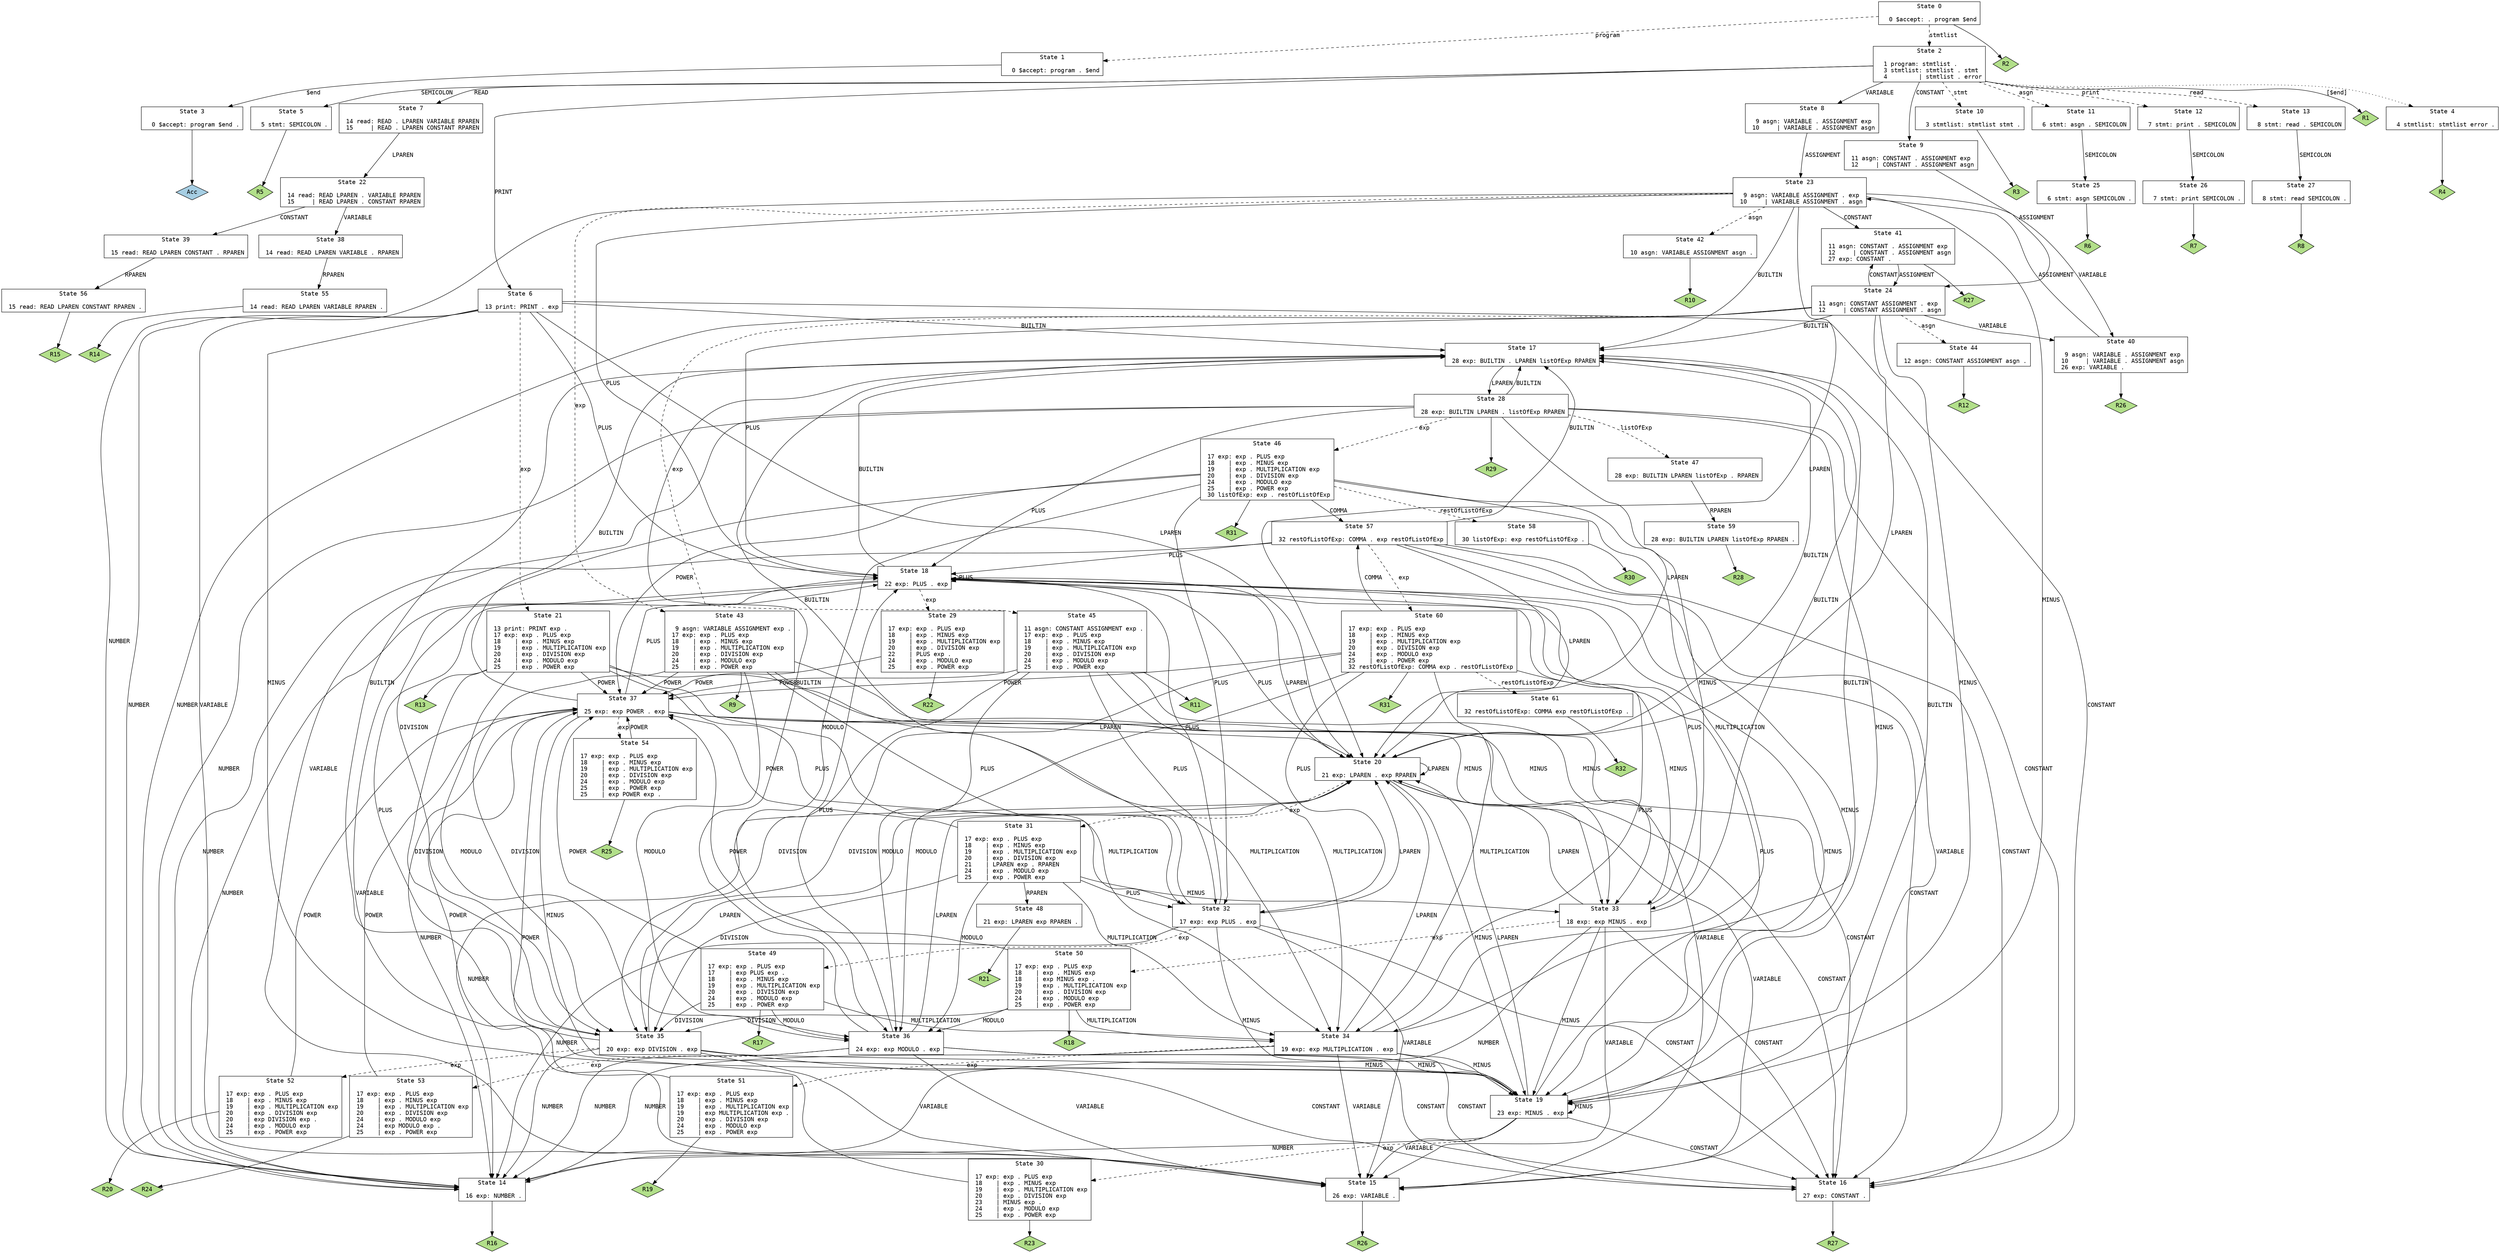 // Generated by GNU Bison 3.0.2.
// Report bugs to <bug-bison@gnu.org>.
// Home page: <http://www.gnu.org/software/bison/>.

digraph "interpreter.y"
{
  node [fontname = courier, shape = box, colorscheme = paired6]
  edge [fontname = courier]

  0 [label="State 0\n\l  0 $accept: . program $end\l"]
  0 -> 1 [style=dashed label="program"]
  0 -> 2 [style=dashed label="stmtlist"]
  0 -> "0R2" [style=solid]
 "0R2" [label="R2", fillcolor=3, shape=diamond, style=filled]
  1 [label="State 1\n\l  0 $accept: program . $end\l"]
  1 -> 3 [style=solid label="$end"]
  2 [label="State 2\n\l  1 program: stmtlist .\l  3 stmtlist: stmtlist . stmt\l  4         | stmtlist . error\l"]
  2 -> 4 [style=dotted]
  2 -> 5 [style=solid label="SEMICOLON"]
  2 -> 6 [style=solid label="PRINT"]
  2 -> 7 [style=solid label="READ"]
  2 -> 8 [style=solid label="VARIABLE"]
  2 -> 9 [style=solid label="CONSTANT"]
  2 -> 10 [style=dashed label="stmt"]
  2 -> 11 [style=dashed label="asgn"]
  2 -> 12 [style=dashed label="print"]
  2 -> 13 [style=dashed label="read"]
  2 -> "2R1" [label="[$end]", style=solid]
 "2R1" [label="R1", fillcolor=3, shape=diamond, style=filled]
  3 [label="State 3\n\l  0 $accept: program $end .\l"]
  3 -> "3R0" [style=solid]
 "3R0" [label="Acc", fillcolor=1, shape=diamond, style=filled]
  4 [label="State 4\n\l  4 stmtlist: stmtlist error .\l"]
  4 -> "4R4" [style=solid]
 "4R4" [label="R4", fillcolor=3, shape=diamond, style=filled]
  5 [label="State 5\n\l  5 stmt: SEMICOLON .\l"]
  5 -> "5R5" [style=solid]
 "5R5" [label="R5", fillcolor=3, shape=diamond, style=filled]
  6 [label="State 6\n\l 13 print: PRINT . exp\l"]
  6 -> 14 [style=solid label="NUMBER"]
  6 -> 15 [style=solid label="VARIABLE"]
  6 -> 16 [style=solid label="CONSTANT"]
  6 -> 17 [style=solid label="BUILTIN"]
  6 -> 18 [style=solid label="PLUS"]
  6 -> 19 [style=solid label="MINUS"]
  6 -> 20 [style=solid label="LPAREN"]
  6 -> 21 [style=dashed label="exp"]
  7 [label="State 7\n\l 14 read: READ . LPAREN VARIABLE RPAREN\l 15     | READ . LPAREN CONSTANT RPAREN\l"]
  7 -> 22 [style=solid label="LPAREN"]
  8 [label="State 8\n\l  9 asgn: VARIABLE . ASSIGNMENT exp\l 10     | VARIABLE . ASSIGNMENT asgn\l"]
  8 -> 23 [style=solid label="ASSIGNMENT"]
  9 [label="State 9\n\l 11 asgn: CONSTANT . ASSIGNMENT exp\l 12     | CONSTANT . ASSIGNMENT asgn\l"]
  9 -> 24 [style=solid label="ASSIGNMENT"]
  10 [label="State 10\n\l  3 stmtlist: stmtlist stmt .\l"]
  10 -> "10R3" [style=solid]
 "10R3" [label="R3", fillcolor=3, shape=diamond, style=filled]
  11 [label="State 11\n\l  6 stmt: asgn . SEMICOLON\l"]
  11 -> 25 [style=solid label="SEMICOLON"]
  12 [label="State 12\n\l  7 stmt: print . SEMICOLON\l"]
  12 -> 26 [style=solid label="SEMICOLON"]
  13 [label="State 13\n\l  8 stmt: read . SEMICOLON\l"]
  13 -> 27 [style=solid label="SEMICOLON"]
  14 [label="State 14\n\l 16 exp: NUMBER .\l"]
  14 -> "14R16" [style=solid]
 "14R16" [label="R16", fillcolor=3, shape=diamond, style=filled]
  15 [label="State 15\n\l 26 exp: VARIABLE .\l"]
  15 -> "15R26" [style=solid]
 "15R26" [label="R26", fillcolor=3, shape=diamond, style=filled]
  16 [label="State 16\n\l 27 exp: CONSTANT .\l"]
  16 -> "16R27" [style=solid]
 "16R27" [label="R27", fillcolor=3, shape=diamond, style=filled]
  17 [label="State 17\n\l 28 exp: BUILTIN . LPAREN listOfExp RPAREN\l"]
  17 -> 28 [style=solid label="LPAREN"]
  18 [label="State 18\n\l 22 exp: PLUS . exp\l"]
  18 -> 14 [style=solid label="NUMBER"]
  18 -> 15 [style=solid label="VARIABLE"]
  18 -> 16 [style=solid label="CONSTANT"]
  18 -> 17 [style=solid label="BUILTIN"]
  18 -> 18 [style=solid label="PLUS"]
  18 -> 19 [style=solid label="MINUS"]
  18 -> 20 [style=solid label="LPAREN"]
  18 -> 29 [style=dashed label="exp"]
  19 [label="State 19\n\l 23 exp: MINUS . exp\l"]
  19 -> 14 [style=solid label="NUMBER"]
  19 -> 15 [style=solid label="VARIABLE"]
  19 -> 16 [style=solid label="CONSTANT"]
  19 -> 17 [style=solid label="BUILTIN"]
  19 -> 18 [style=solid label="PLUS"]
  19 -> 19 [style=solid label="MINUS"]
  19 -> 20 [style=solid label="LPAREN"]
  19 -> 30 [style=dashed label="exp"]
  20 [label="State 20\n\l 21 exp: LPAREN . exp RPAREN\l"]
  20 -> 14 [style=solid label="NUMBER"]
  20 -> 15 [style=solid label="VARIABLE"]
  20 -> 16 [style=solid label="CONSTANT"]
  20 -> 17 [style=solid label="BUILTIN"]
  20 -> 18 [style=solid label="PLUS"]
  20 -> 19 [style=solid label="MINUS"]
  20 -> 20 [style=solid label="LPAREN"]
  20 -> 31 [style=dashed label="exp"]
  21 [label="State 21\n\l 13 print: PRINT exp .\l 17 exp: exp . PLUS exp\l 18    | exp . MINUS exp\l 19    | exp . MULTIPLICATION exp\l 20    | exp . DIVISION exp\l 24    | exp . MODULO exp\l 25    | exp . POWER exp\l"]
  21 -> 32 [style=solid label="PLUS"]
  21 -> 33 [style=solid label="MINUS"]
  21 -> 34 [style=solid label="MULTIPLICATION"]
  21 -> 35 [style=solid label="DIVISION"]
  21 -> 36 [style=solid label="MODULO"]
  21 -> 37 [style=solid label="POWER"]
  21 -> "21R13" [style=solid]
 "21R13" [label="R13", fillcolor=3, shape=diamond, style=filled]
  22 [label="State 22\n\l 14 read: READ LPAREN . VARIABLE RPAREN\l 15     | READ LPAREN . CONSTANT RPAREN\l"]
  22 -> 38 [style=solid label="VARIABLE"]
  22 -> 39 [style=solid label="CONSTANT"]
  23 [label="State 23\n\l  9 asgn: VARIABLE ASSIGNMENT . exp\l 10     | VARIABLE ASSIGNMENT . asgn\l"]
  23 -> 14 [style=solid label="NUMBER"]
  23 -> 40 [style=solid label="VARIABLE"]
  23 -> 41 [style=solid label="CONSTANT"]
  23 -> 17 [style=solid label="BUILTIN"]
  23 -> 18 [style=solid label="PLUS"]
  23 -> 19 [style=solid label="MINUS"]
  23 -> 20 [style=solid label="LPAREN"]
  23 -> 42 [style=dashed label="asgn"]
  23 -> 43 [style=dashed label="exp"]
  24 [label="State 24\n\l 11 asgn: CONSTANT ASSIGNMENT . exp\l 12     | CONSTANT ASSIGNMENT . asgn\l"]
  24 -> 14 [style=solid label="NUMBER"]
  24 -> 40 [style=solid label="VARIABLE"]
  24 -> 41 [style=solid label="CONSTANT"]
  24 -> 17 [style=solid label="BUILTIN"]
  24 -> 18 [style=solid label="PLUS"]
  24 -> 19 [style=solid label="MINUS"]
  24 -> 20 [style=solid label="LPAREN"]
  24 -> 44 [style=dashed label="asgn"]
  24 -> 45 [style=dashed label="exp"]
  25 [label="State 25\n\l  6 stmt: asgn SEMICOLON .\l"]
  25 -> "25R6" [style=solid]
 "25R6" [label="R6", fillcolor=3, shape=diamond, style=filled]
  26 [label="State 26\n\l  7 stmt: print SEMICOLON .\l"]
  26 -> "26R7" [style=solid]
 "26R7" [label="R7", fillcolor=3, shape=diamond, style=filled]
  27 [label="State 27\n\l  8 stmt: read SEMICOLON .\l"]
  27 -> "27R8" [style=solid]
 "27R8" [label="R8", fillcolor=3, shape=diamond, style=filled]
  28 [label="State 28\n\l 28 exp: BUILTIN LPAREN . listOfExp RPAREN\l"]
  28 -> 14 [style=solid label="NUMBER"]
  28 -> 15 [style=solid label="VARIABLE"]
  28 -> 16 [style=solid label="CONSTANT"]
  28 -> 17 [style=solid label="BUILTIN"]
  28 -> 18 [style=solid label="PLUS"]
  28 -> 19 [style=solid label="MINUS"]
  28 -> 20 [style=solid label="LPAREN"]
  28 -> 46 [style=dashed label="exp"]
  28 -> 47 [style=dashed label="listOfExp"]
  28 -> "28R29" [style=solid]
 "28R29" [label="R29", fillcolor=3, shape=diamond, style=filled]
  29 [label="State 29\n\l 17 exp: exp . PLUS exp\l 18    | exp . MINUS exp\l 19    | exp . MULTIPLICATION exp\l 20    | exp . DIVISION exp\l 22    | PLUS exp .\l 24    | exp . MODULO exp\l 25    | exp . POWER exp\l"]
  29 -> 37 [style=solid label="POWER"]
  29 -> "29R22" [style=solid]
 "29R22" [label="R22", fillcolor=3, shape=diamond, style=filled]
  30 [label="State 30\n\l 17 exp: exp . PLUS exp\l 18    | exp . MINUS exp\l 19    | exp . MULTIPLICATION exp\l 20    | exp . DIVISION exp\l 23    | MINUS exp .\l 24    | exp . MODULO exp\l 25    | exp . POWER exp\l"]
  30 -> 37 [style=solid label="POWER"]
  30 -> "30R23" [style=solid]
 "30R23" [label="R23", fillcolor=3, shape=diamond, style=filled]
  31 [label="State 31\n\l 17 exp: exp . PLUS exp\l 18    | exp . MINUS exp\l 19    | exp . MULTIPLICATION exp\l 20    | exp . DIVISION exp\l 21    | LPAREN exp . RPAREN\l 24    | exp . MODULO exp\l 25    | exp . POWER exp\l"]
  31 -> 32 [style=solid label="PLUS"]
  31 -> 33 [style=solid label="MINUS"]
  31 -> 34 [style=solid label="MULTIPLICATION"]
  31 -> 35 [style=solid label="DIVISION"]
  31 -> 36 [style=solid label="MODULO"]
  31 -> 48 [style=solid label="RPAREN"]
  31 -> 37 [style=solid label="POWER"]
  32 [label="State 32\n\l 17 exp: exp PLUS . exp\l"]
  32 -> 14 [style=solid label="NUMBER"]
  32 -> 15 [style=solid label="VARIABLE"]
  32 -> 16 [style=solid label="CONSTANT"]
  32 -> 17 [style=solid label="BUILTIN"]
  32 -> 18 [style=solid label="PLUS"]
  32 -> 19 [style=solid label="MINUS"]
  32 -> 20 [style=solid label="LPAREN"]
  32 -> 49 [style=dashed label="exp"]
  33 [label="State 33\n\l 18 exp: exp MINUS . exp\l"]
  33 -> 14 [style=solid label="NUMBER"]
  33 -> 15 [style=solid label="VARIABLE"]
  33 -> 16 [style=solid label="CONSTANT"]
  33 -> 17 [style=solid label="BUILTIN"]
  33 -> 18 [style=solid label="PLUS"]
  33 -> 19 [style=solid label="MINUS"]
  33 -> 20 [style=solid label="LPAREN"]
  33 -> 50 [style=dashed label="exp"]
  34 [label="State 34\n\l 19 exp: exp MULTIPLICATION . exp\l"]
  34 -> 14 [style=solid label="NUMBER"]
  34 -> 15 [style=solid label="VARIABLE"]
  34 -> 16 [style=solid label="CONSTANT"]
  34 -> 17 [style=solid label="BUILTIN"]
  34 -> 18 [style=solid label="PLUS"]
  34 -> 19 [style=solid label="MINUS"]
  34 -> 20 [style=solid label="LPAREN"]
  34 -> 51 [style=dashed label="exp"]
  35 [label="State 35\n\l 20 exp: exp DIVISION . exp\l"]
  35 -> 14 [style=solid label="NUMBER"]
  35 -> 15 [style=solid label="VARIABLE"]
  35 -> 16 [style=solid label="CONSTANT"]
  35 -> 17 [style=solid label="BUILTIN"]
  35 -> 18 [style=solid label="PLUS"]
  35 -> 19 [style=solid label="MINUS"]
  35 -> 20 [style=solid label="LPAREN"]
  35 -> 52 [style=dashed label="exp"]
  36 [label="State 36\n\l 24 exp: exp MODULO . exp\l"]
  36 -> 14 [style=solid label="NUMBER"]
  36 -> 15 [style=solid label="VARIABLE"]
  36 -> 16 [style=solid label="CONSTANT"]
  36 -> 17 [style=solid label="BUILTIN"]
  36 -> 18 [style=solid label="PLUS"]
  36 -> 19 [style=solid label="MINUS"]
  36 -> 20 [style=solid label="LPAREN"]
  36 -> 53 [style=dashed label="exp"]
  37 [label="State 37\n\l 25 exp: exp POWER . exp\l"]
  37 -> 14 [style=solid label="NUMBER"]
  37 -> 15 [style=solid label="VARIABLE"]
  37 -> 16 [style=solid label="CONSTANT"]
  37 -> 17 [style=solid label="BUILTIN"]
  37 -> 18 [style=solid label="PLUS"]
  37 -> 19 [style=solid label="MINUS"]
  37 -> 20 [style=solid label="LPAREN"]
  37 -> 54 [style=dashed label="exp"]
  38 [label="State 38\n\l 14 read: READ LPAREN VARIABLE . RPAREN\l"]
  38 -> 55 [style=solid label="RPAREN"]
  39 [label="State 39\n\l 15 read: READ LPAREN CONSTANT . RPAREN\l"]
  39 -> 56 [style=solid label="RPAREN"]
  40 [label="State 40\n\l  9 asgn: VARIABLE . ASSIGNMENT exp\l 10     | VARIABLE . ASSIGNMENT asgn\l 26 exp: VARIABLE .\l"]
  40 -> 23 [style=solid label="ASSIGNMENT"]
  40 -> "40R26" [style=solid]
 "40R26" [label="R26", fillcolor=3, shape=diamond, style=filled]
  41 [label="State 41\n\l 11 asgn: CONSTANT . ASSIGNMENT exp\l 12     | CONSTANT . ASSIGNMENT asgn\l 27 exp: CONSTANT .\l"]
  41 -> 24 [style=solid label="ASSIGNMENT"]
  41 -> "41R27" [style=solid]
 "41R27" [label="R27", fillcolor=3, shape=diamond, style=filled]
  42 [label="State 42\n\l 10 asgn: VARIABLE ASSIGNMENT asgn .\l"]
  42 -> "42R10" [style=solid]
 "42R10" [label="R10", fillcolor=3, shape=diamond, style=filled]
  43 [label="State 43\n\l  9 asgn: VARIABLE ASSIGNMENT exp .\l 17 exp: exp . PLUS exp\l 18    | exp . MINUS exp\l 19    | exp . MULTIPLICATION exp\l 20    | exp . DIVISION exp\l 24    | exp . MODULO exp\l 25    | exp . POWER exp\l"]
  43 -> 32 [style=solid label="PLUS"]
  43 -> 33 [style=solid label="MINUS"]
  43 -> 34 [style=solid label="MULTIPLICATION"]
  43 -> 35 [style=solid label="DIVISION"]
  43 -> 36 [style=solid label="MODULO"]
  43 -> 37 [style=solid label="POWER"]
  43 -> "43R9" [style=solid]
 "43R9" [label="R9", fillcolor=3, shape=diamond, style=filled]
  44 [label="State 44\n\l 12 asgn: CONSTANT ASSIGNMENT asgn .\l"]
  44 -> "44R12" [style=solid]
 "44R12" [label="R12", fillcolor=3, shape=diamond, style=filled]
  45 [label="State 45\n\l 11 asgn: CONSTANT ASSIGNMENT exp .\l 17 exp: exp . PLUS exp\l 18    | exp . MINUS exp\l 19    | exp . MULTIPLICATION exp\l 20    | exp . DIVISION exp\l 24    | exp . MODULO exp\l 25    | exp . POWER exp\l"]
  45 -> 32 [style=solid label="PLUS"]
  45 -> 33 [style=solid label="MINUS"]
  45 -> 34 [style=solid label="MULTIPLICATION"]
  45 -> 35 [style=solid label="DIVISION"]
  45 -> 36 [style=solid label="MODULO"]
  45 -> 37 [style=solid label="POWER"]
  45 -> "45R11" [style=solid]
 "45R11" [label="R11", fillcolor=3, shape=diamond, style=filled]
  46 [label="State 46\n\l 17 exp: exp . PLUS exp\l 18    | exp . MINUS exp\l 19    | exp . MULTIPLICATION exp\l 20    | exp . DIVISION exp\l 24    | exp . MODULO exp\l 25    | exp . POWER exp\l 30 listOfExp: exp . restOfListOfExp\l"]
  46 -> 57 [style=solid label="COMMA"]
  46 -> 32 [style=solid label="PLUS"]
  46 -> 33 [style=solid label="MINUS"]
  46 -> 34 [style=solid label="MULTIPLICATION"]
  46 -> 35 [style=solid label="DIVISION"]
  46 -> 36 [style=solid label="MODULO"]
  46 -> 37 [style=solid label="POWER"]
  46 -> 58 [style=dashed label="restOfListOfExp"]
  46 -> "46R31" [style=solid]
 "46R31" [label="R31", fillcolor=3, shape=diamond, style=filled]
  47 [label="State 47\n\l 28 exp: BUILTIN LPAREN listOfExp . RPAREN\l"]
  47 -> 59 [style=solid label="RPAREN"]
  48 [label="State 48\n\l 21 exp: LPAREN exp RPAREN .\l"]
  48 -> "48R21" [style=solid]
 "48R21" [label="R21", fillcolor=3, shape=diamond, style=filled]
  49 [label="State 49\n\l 17 exp: exp . PLUS exp\l 17    | exp PLUS exp .\l 18    | exp . MINUS exp\l 19    | exp . MULTIPLICATION exp\l 20    | exp . DIVISION exp\l 24    | exp . MODULO exp\l 25    | exp . POWER exp\l"]
  49 -> 34 [style=solid label="MULTIPLICATION"]
  49 -> 35 [style=solid label="DIVISION"]
  49 -> 36 [style=solid label="MODULO"]
  49 -> 37 [style=solid label="POWER"]
  49 -> "49R17" [style=solid]
 "49R17" [label="R17", fillcolor=3, shape=diamond, style=filled]
  50 [label="State 50\n\l 17 exp: exp . PLUS exp\l 18    | exp . MINUS exp\l 18    | exp MINUS exp .\l 19    | exp . MULTIPLICATION exp\l 20    | exp . DIVISION exp\l 24    | exp . MODULO exp\l 25    | exp . POWER exp\l"]
  50 -> 34 [style=solid label="MULTIPLICATION"]
  50 -> 35 [style=solid label="DIVISION"]
  50 -> 36 [style=solid label="MODULO"]
  50 -> 37 [style=solid label="POWER"]
  50 -> "50R18" [style=solid]
 "50R18" [label="R18", fillcolor=3, shape=diamond, style=filled]
  51 [label="State 51\n\l 17 exp: exp . PLUS exp\l 18    | exp . MINUS exp\l 19    | exp . MULTIPLICATION exp\l 19    | exp MULTIPLICATION exp .\l 20    | exp . DIVISION exp\l 24    | exp . MODULO exp\l 25    | exp . POWER exp\l"]
  51 -> 37 [style=solid label="POWER"]
  51 -> "51R19" [style=solid]
 "51R19" [label="R19", fillcolor=3, shape=diamond, style=filled]
  52 [label="State 52\n\l 17 exp: exp . PLUS exp\l 18    | exp . MINUS exp\l 19    | exp . MULTIPLICATION exp\l 20    | exp . DIVISION exp\l 20    | exp DIVISION exp .\l 24    | exp . MODULO exp\l 25    | exp . POWER exp\l"]
  52 -> 37 [style=solid label="POWER"]
  52 -> "52R20" [style=solid]
 "52R20" [label="R20", fillcolor=3, shape=diamond, style=filled]
  53 [label="State 53\n\l 17 exp: exp . PLUS exp\l 18    | exp . MINUS exp\l 19    | exp . MULTIPLICATION exp\l 20    | exp . DIVISION exp\l 24    | exp . MODULO exp\l 24    | exp MODULO exp .\l 25    | exp . POWER exp\l"]
  53 -> 37 [style=solid label="POWER"]
  53 -> "53R24" [style=solid]
 "53R24" [label="R24", fillcolor=3, shape=diamond, style=filled]
  54 [label="State 54\n\l 17 exp: exp . PLUS exp\l 18    | exp . MINUS exp\l 19    | exp . MULTIPLICATION exp\l 20    | exp . DIVISION exp\l 24    | exp . MODULO exp\l 25    | exp . POWER exp\l 25    | exp POWER exp .\l"]
  54 -> 37 [style=solid label="POWER"]
  54 -> "54R25" [style=solid]
 "54R25" [label="R25", fillcolor=3, shape=diamond, style=filled]
  55 [label="State 55\n\l 14 read: READ LPAREN VARIABLE RPAREN .\l"]
  55 -> "55R14" [style=solid]
 "55R14" [label="R14", fillcolor=3, shape=diamond, style=filled]
  56 [label="State 56\n\l 15 read: READ LPAREN CONSTANT RPAREN .\l"]
  56 -> "56R15" [style=solid]
 "56R15" [label="R15", fillcolor=3, shape=diamond, style=filled]
  57 [label="State 57\n\l 32 restOfListOfExp: COMMA . exp restOfListOfExp\l"]
  57 -> 14 [style=solid label="NUMBER"]
  57 -> 15 [style=solid label="VARIABLE"]
  57 -> 16 [style=solid label="CONSTANT"]
  57 -> 17 [style=solid label="BUILTIN"]
  57 -> 18 [style=solid label="PLUS"]
  57 -> 19 [style=solid label="MINUS"]
  57 -> 20 [style=solid label="LPAREN"]
  57 -> 60 [style=dashed label="exp"]
  58 [label="State 58\n\l 30 listOfExp: exp restOfListOfExp .\l"]
  58 -> "58R30" [style=solid]
 "58R30" [label="R30", fillcolor=3, shape=diamond, style=filled]
  59 [label="State 59\n\l 28 exp: BUILTIN LPAREN listOfExp RPAREN .\l"]
  59 -> "59R28" [style=solid]
 "59R28" [label="R28", fillcolor=3, shape=diamond, style=filled]
  60 [label="State 60\n\l 17 exp: exp . PLUS exp\l 18    | exp . MINUS exp\l 19    | exp . MULTIPLICATION exp\l 20    | exp . DIVISION exp\l 24    | exp . MODULO exp\l 25    | exp . POWER exp\l 32 restOfListOfExp: COMMA exp . restOfListOfExp\l"]
  60 -> 57 [style=solid label="COMMA"]
  60 -> 32 [style=solid label="PLUS"]
  60 -> 33 [style=solid label="MINUS"]
  60 -> 34 [style=solid label="MULTIPLICATION"]
  60 -> 35 [style=solid label="DIVISION"]
  60 -> 36 [style=solid label="MODULO"]
  60 -> 37 [style=solid label="POWER"]
  60 -> 61 [style=dashed label="restOfListOfExp"]
  60 -> "60R31" [style=solid]
 "60R31" [label="R31", fillcolor=3, shape=diamond, style=filled]
  61 [label="State 61\n\l 32 restOfListOfExp: COMMA exp restOfListOfExp .\l"]
  61 -> "61R32" [style=solid]
 "61R32" [label="R32", fillcolor=3, shape=diamond, style=filled]
}
